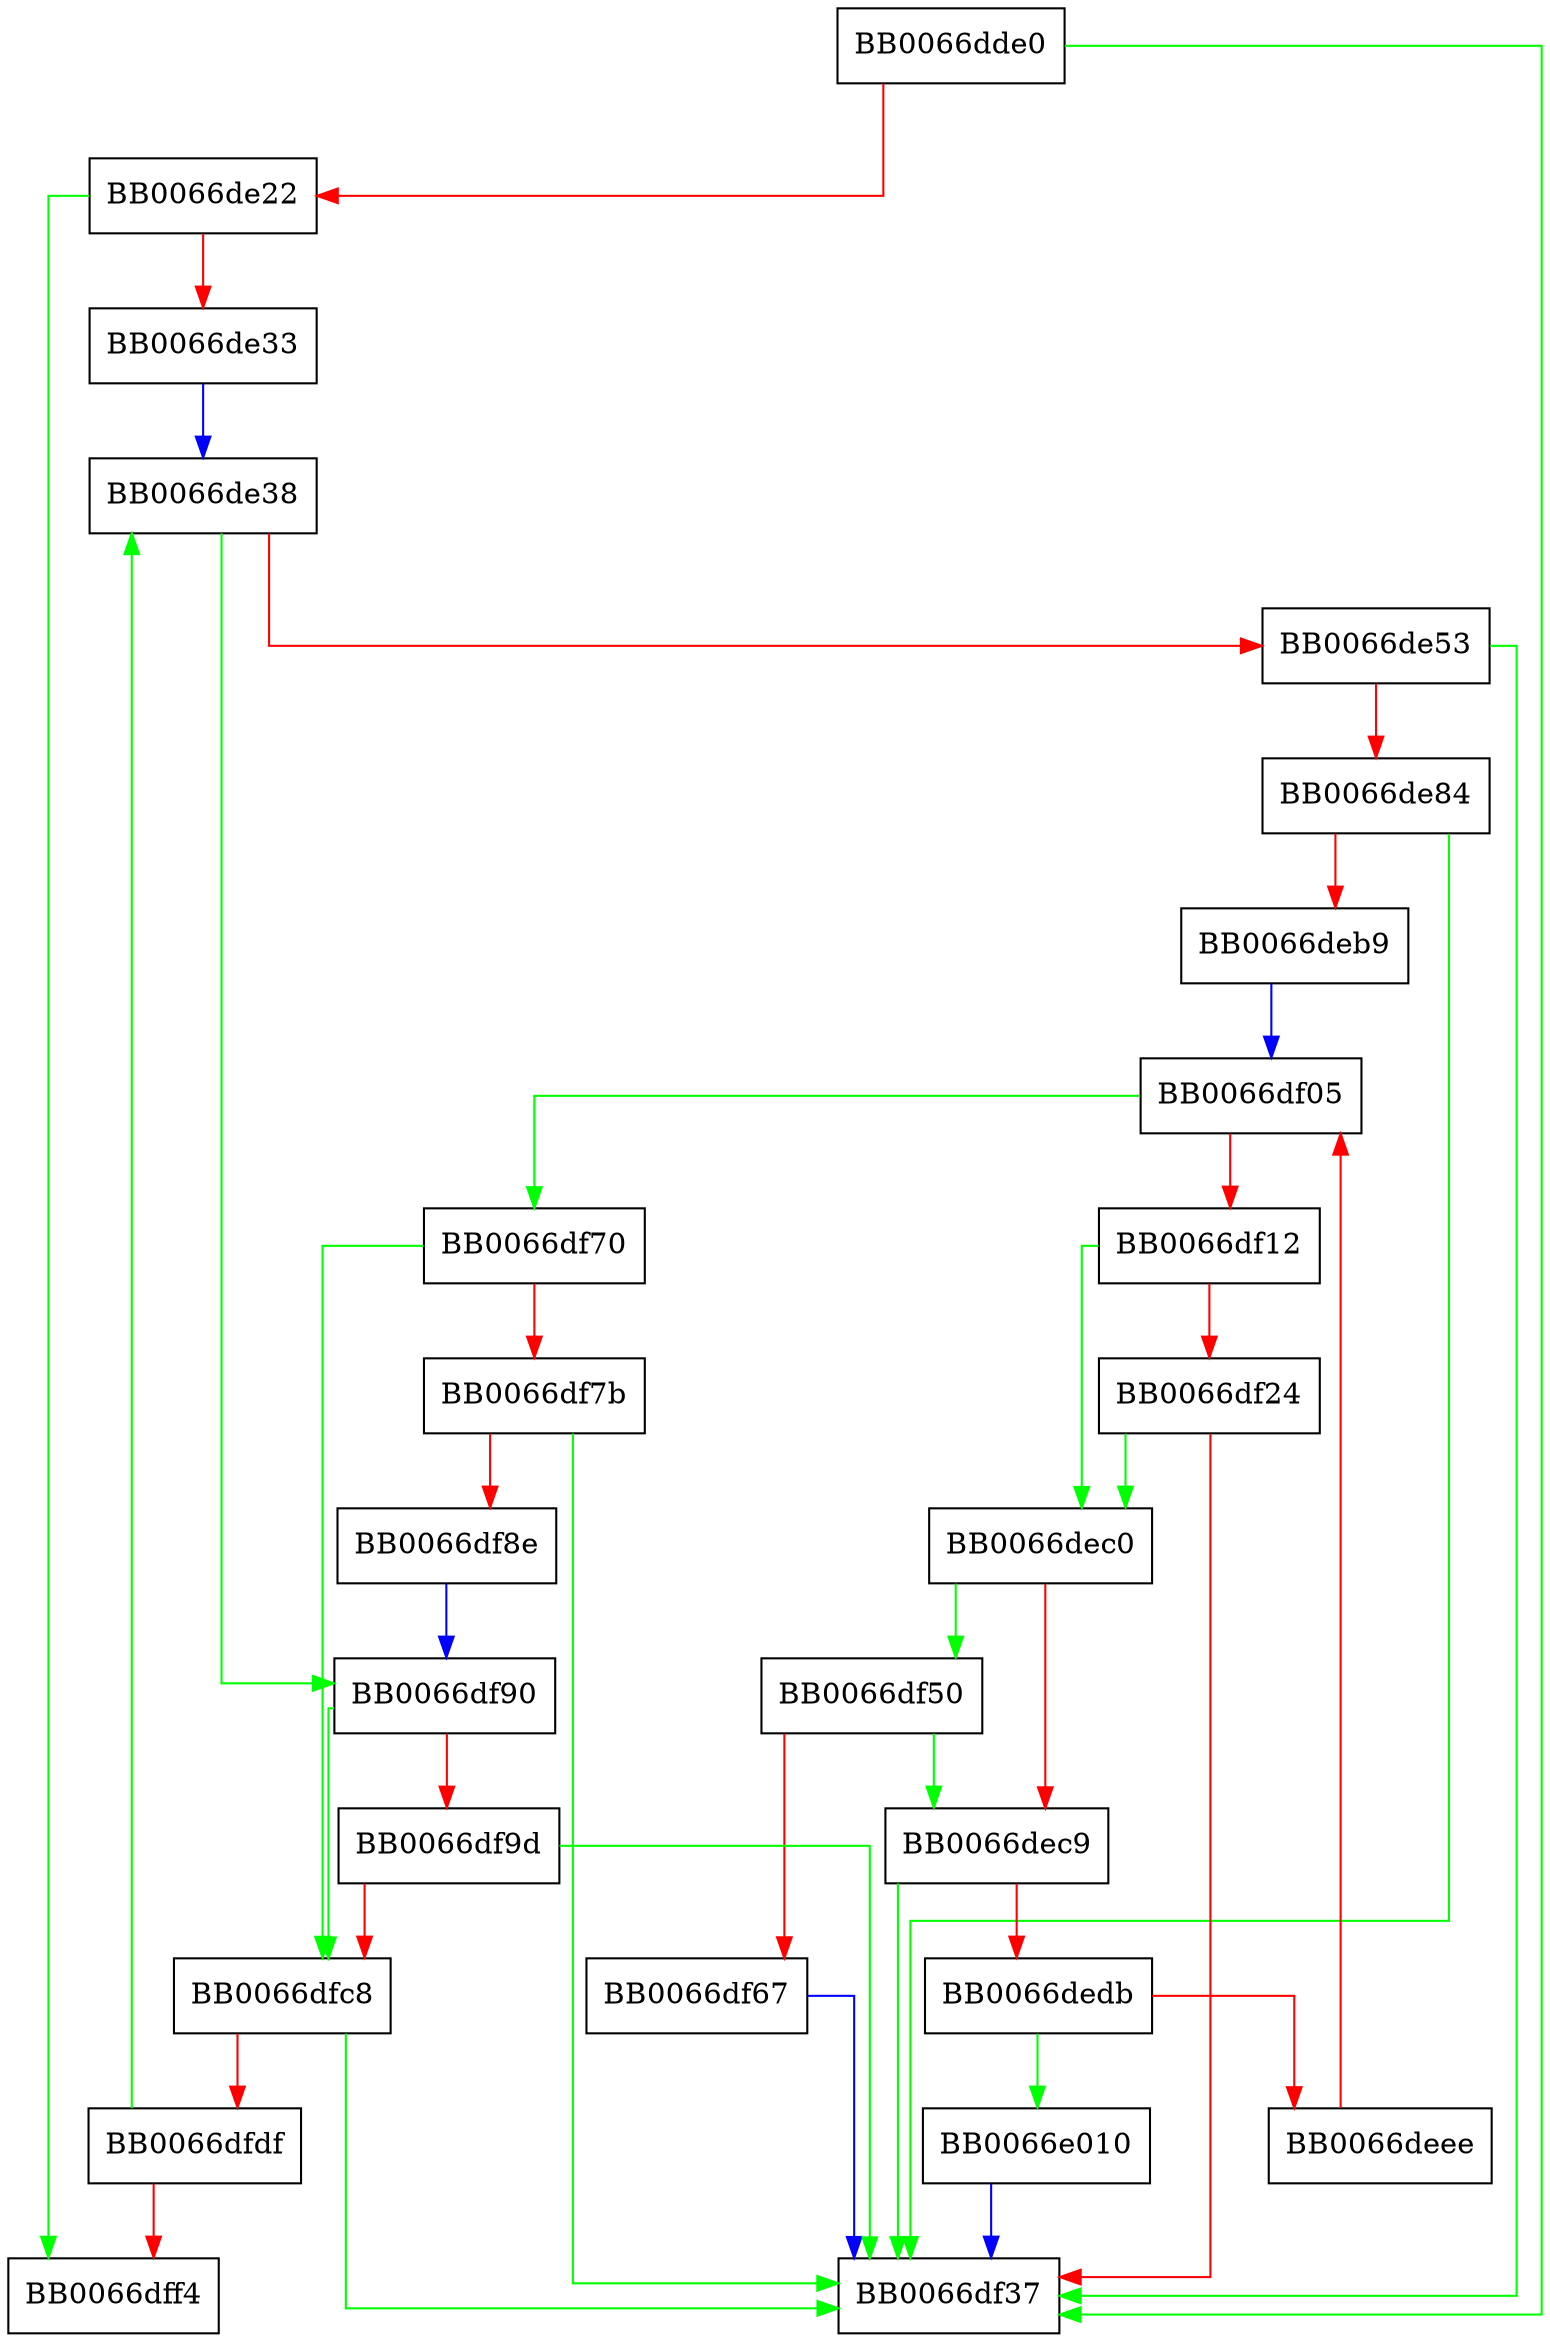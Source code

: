 digraph i2r_USER_NOTICE_SYNTAX {
  node [shape="box"];
  graph [splines=ortho];
  BB0066dde0 -> BB0066df37 [color="green"];
  BB0066dde0 -> BB0066de22 [color="red"];
  BB0066de22 -> BB0066dff4 [color="green"];
  BB0066de22 -> BB0066de33 [color="red"];
  BB0066de33 -> BB0066de38 [color="blue"];
  BB0066de38 -> BB0066df90 [color="green"];
  BB0066de38 -> BB0066de53 [color="red"];
  BB0066de53 -> BB0066df37 [color="green"];
  BB0066de53 -> BB0066de84 [color="red"];
  BB0066de84 -> BB0066df37 [color="green"];
  BB0066de84 -> BB0066deb9 [color="red"];
  BB0066deb9 -> BB0066df05 [color="blue"];
  BB0066dec0 -> BB0066df50 [color="green"];
  BB0066dec0 -> BB0066dec9 [color="red"];
  BB0066dec9 -> BB0066df37 [color="green"];
  BB0066dec9 -> BB0066dedb [color="red"];
  BB0066dedb -> BB0066e010 [color="green"];
  BB0066dedb -> BB0066deee [color="red"];
  BB0066deee -> BB0066df05 [color="red"];
  BB0066df05 -> BB0066df70 [color="green"];
  BB0066df05 -> BB0066df12 [color="red"];
  BB0066df12 -> BB0066dec0 [color="green"];
  BB0066df12 -> BB0066df24 [color="red"];
  BB0066df24 -> BB0066dec0 [color="green"];
  BB0066df24 -> BB0066df37 [color="red"];
  BB0066df50 -> BB0066dec9 [color="green"];
  BB0066df50 -> BB0066df67 [color="red"];
  BB0066df67 -> BB0066df37 [color="blue"];
  BB0066df70 -> BB0066dfc8 [color="green"];
  BB0066df70 -> BB0066df7b [color="red"];
  BB0066df7b -> BB0066df37 [color="green"];
  BB0066df7b -> BB0066df8e [color="red"];
  BB0066df8e -> BB0066df90 [color="blue"];
  BB0066df90 -> BB0066dfc8 [color="green"];
  BB0066df90 -> BB0066df9d [color="red"];
  BB0066df9d -> BB0066df37 [color="green"];
  BB0066df9d -> BB0066dfc8 [color="red"];
  BB0066dfc8 -> BB0066df37 [color="green"];
  BB0066dfc8 -> BB0066dfdf [color="red"];
  BB0066dfdf -> BB0066de38 [color="green"];
  BB0066dfdf -> BB0066dff4 [color="red"];
  BB0066e010 -> BB0066df37 [color="blue"];
}